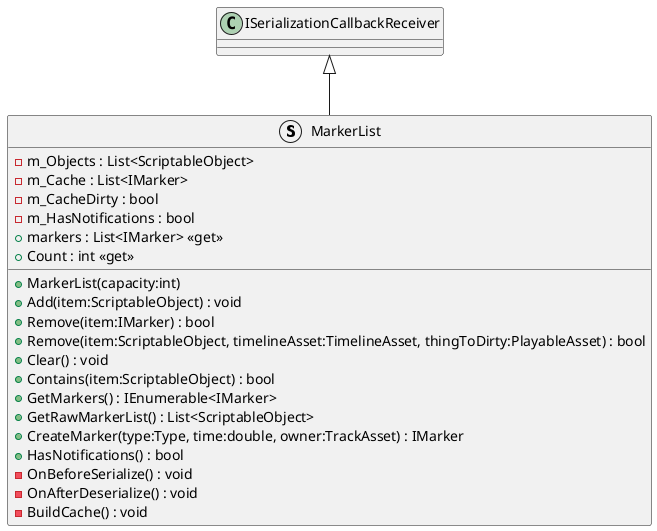@startuml
struct MarkerList {
    - m_Objects : List<ScriptableObject>
    - m_Cache : List<IMarker>
    - m_CacheDirty : bool
    - m_HasNotifications : bool
    + markers : List<IMarker> <<get>>
    + MarkerList(capacity:int)
    + Add(item:ScriptableObject) : void
    + Remove(item:IMarker) : bool
    + Remove(item:ScriptableObject, timelineAsset:TimelineAsset, thingToDirty:PlayableAsset) : bool
    + Clear() : void
    + Contains(item:ScriptableObject) : bool
    + GetMarkers() : IEnumerable<IMarker>
    + Count : int <<get>>
    + GetRawMarkerList() : List<ScriptableObject>
    + CreateMarker(type:Type, time:double, owner:TrackAsset) : IMarker
    + HasNotifications() : bool
    - OnBeforeSerialize() : void
    - OnAfterDeserialize() : void
    - BuildCache() : void
}
ISerializationCallbackReceiver <|-- MarkerList
@enduml

